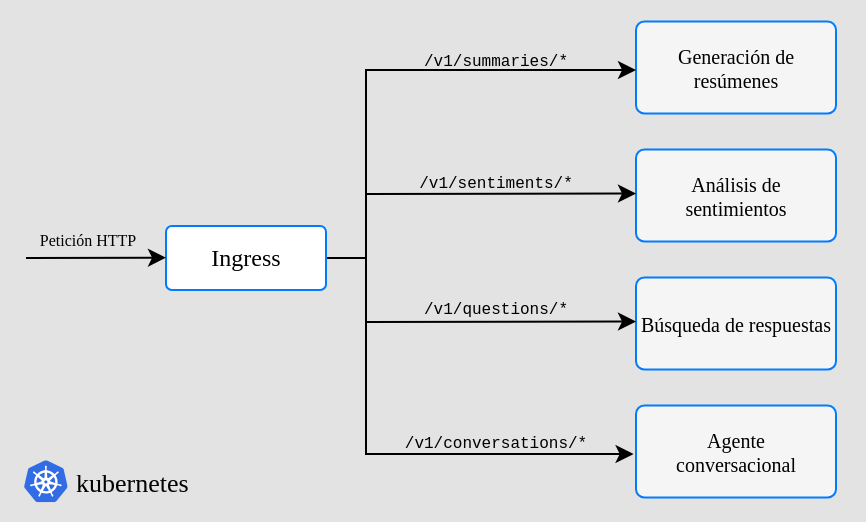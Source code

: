 <mxfile version="14.2.9" type="device"><diagram id="tfgTc-xrnJnLbwczR6jT" name="Page-1"><mxGraphModel dx="721" dy="392" grid="1" gridSize="10" guides="1" tooltips="1" connect="1" arrows="1" fold="1" page="1" pageScale="1" pageWidth="850" pageHeight="1100" math="0" shadow="0"><root><mxCell id="0"/><mxCell id="1" parent="0"/><mxCell id="_wtSXxUtvJk7RUPR72-0-60" value="" style="rounded=0;whiteSpace=wrap;html=1;strokeColor=none;fillColor=#E3E3E3;" vertex="1" parent="1"><mxGeometry x="827" y="99" width="433" height="261" as="geometry"/></mxCell><mxCell id="Oj5XuTbUw9AujD4aOA_R-36" value="&lt;div style=&quot;font-size: 10px;&quot;&gt;&lt;font style=&quot;font-size: 10px;&quot;&gt;Generación de&lt;/font&gt;&lt;/div&gt;&lt;div style=&quot;font-size: 10px;&quot;&gt;&lt;font style=&quot;font-size: 10px;&quot;&gt;resúmenes&lt;br style=&quot;font-size: 10px;&quot;&gt;&lt;/font&gt;&lt;/div&gt;" style="rounded=1;whiteSpace=wrap;html=1;arcSize=9;strokeColor=#007cffff;fontFamily=Ubuntu;fontSource=https%3A%2F%2Ffonts.googleapis.com%2Fcss%3Ffamily%3DUbuntu;fillColor=#F5F5F5;fontSize=10;" parent="1" vertex="1"><mxGeometry x="1145" y="109.75" width="100" height="46" as="geometry"/></mxCell><mxCell id="_wtSXxUtvJk7RUPR72-0-7" value="&lt;div style=&quot;font-size: 10px;&quot;&gt;Análisis de&lt;/div&gt;&lt;div style=&quot;font-size: 10px;&quot;&gt;sentimientos&lt;br style=&quot;font-size: 10px;&quot;&gt;&lt;/div&gt;" style="rounded=1;whiteSpace=wrap;html=1;arcSize=9;strokeColor=#007cffff;fontFamily=Ubuntu;fontSource=https%3A%2F%2Ffonts.googleapis.com%2Fcss%3Ffamily%3DUbuntu;fillColor=#F5F5F5;fontSize=10;" vertex="1" parent="1"><mxGeometry x="1145" y="173.75" width="100" height="46" as="geometry"/></mxCell><mxCell id="_wtSXxUtvJk7RUPR72-0-8" value="&lt;h1 id=&quot;firstHeading&quot; class=&quot;firstHeading&quot; style=&quot;font-size: 10px;&quot; lang=&quot;es&quot;&gt;&lt;span style=&quot;font-weight: normal; font-size: 10px;&quot;&gt;Búsqueda de respuestas&lt;/span&gt;&lt;/h1&gt;" style="rounded=1;whiteSpace=wrap;html=1;arcSize=9;strokeColor=#007cffff;fontFamily=Ubuntu;fontSource=https%3A%2F%2Ffonts.googleapis.com%2Fcss%3Ffamily%3DUbuntu;fillColor=#F5F5F5;fontSize=10;" vertex="1" parent="1"><mxGeometry x="1145" y="237.75" width="100" height="46" as="geometry"/></mxCell><mxCell id="_wtSXxUtvJk7RUPR72-0-9" value="&lt;div style=&quot;font-size: 10px;&quot;&gt;Agente&lt;/div&gt;&lt;div style=&quot;font-size: 10px;&quot;&gt;conversacional&lt;br style=&quot;font-size: 10px;&quot;&gt;&lt;/div&gt;" style="rounded=1;whiteSpace=wrap;html=1;arcSize=9;strokeColor=#007cffff;fontFamily=Ubuntu;fontSource=https%3A%2F%2Ffonts.googleapis.com%2Fcss%3Ffamily%3DUbuntu;fillColor=#F5F5F5;fontSize=10;" vertex="1" parent="1"><mxGeometry x="1145" y="301.75" width="100" height="46" as="geometry"/></mxCell><mxCell id="_wtSXxUtvJk7RUPR72-0-35" style="edgeStyle=orthogonalEdgeStyle;rounded=0;orthogonalLoop=1;jettySize=auto;html=1;entryX=0;entryY=0.5;entryDx=0;entryDy=0;fontFamily=Ubuntu;fontSource=https%3A%2F%2Ffonts.googleapis.com%2Fcss%3Ffamily%3DUbuntu;fontSize=7;" edge="1" parent="1"><mxGeometry relative="1" as="geometry"><mxPoint x="1010" y="228" as="sourcePoint"/><mxPoint x="1145" y="134.25" as="targetPoint"/><Array as="points"><mxPoint x="1010" y="134"/><mxPoint x="1145" y="134"/></Array></mxGeometry></mxCell><mxCell id="_wtSXxUtvJk7RUPR72-0-38" style="edgeStyle=orthogonalEdgeStyle;rounded=0;orthogonalLoop=1;jettySize=auto;html=1;entryX=-0.013;entryY=0.641;entryDx=0;entryDy=0;fontFamily=Ubuntu;fontSource=https%3A%2F%2Ffonts.googleapis.com%2Fcss%3Ffamily%3DUbuntu;fontSize=7;entryPerimeter=0;" edge="1" parent="1" source="_wtSXxUtvJk7RUPR72-0-31"><mxGeometry relative="1" as="geometry"><mxPoint x="1143.766" y="325.724" as="targetPoint"/><Array as="points"><mxPoint x="1010" y="228"/><mxPoint x="1010" y="326"/><mxPoint x="1144" y="326"/></Array></mxGeometry></mxCell><mxCell id="_wtSXxUtvJk7RUPR72-0-31" value="Ingress" style="rounded=1;whiteSpace=wrap;html=1;arcSize=9;strokeColor=#007cffff;fillColor=#FFFFFF;fontFamily=Ubuntu;fontSource=https%3A%2F%2Ffonts.googleapis.com%2Fcss%3Ffamily%3DUbuntu;" vertex="1" parent="1"><mxGeometry x="910" y="212" width="80" height="32" as="geometry"/></mxCell><mxCell id="_wtSXxUtvJk7RUPR72-0-40" value="" style="endArrow=classic;html=1;fontFamily=Ubuntu;fontSource=https%3A%2F%2Ffonts.googleapis.com%2Fcss%3Ffamily%3DUbuntu;fontSize=7;entryX=0;entryY=0.5;entryDx=0;entryDy=0;" edge="1" parent="1"><mxGeometry width="50" height="50" relative="1" as="geometry"><mxPoint x="1010" y="196" as="sourcePoint"/><mxPoint x="1145" y="195.75" as="targetPoint"/></mxGeometry></mxCell><mxCell id="_wtSXxUtvJk7RUPR72-0-41" value="" style="endArrow=classic;html=1;fontFamily=Ubuntu;fontSource=https%3A%2F%2Ffonts.googleapis.com%2Fcss%3Ffamily%3DUbuntu;fontSize=7;entryX=0;entryY=0.5;entryDx=0;entryDy=0;" edge="1" parent="1"><mxGeometry width="50" height="50" relative="1" as="geometry"><mxPoint x="1010" y="260" as="sourcePoint"/><mxPoint x="1145" y="259.75" as="targetPoint"/></mxGeometry></mxCell><mxCell id="_wtSXxUtvJk7RUPR72-0-43" value="" style="endArrow=classic;html=1;fontFamily=Ubuntu;fontSource=https%3A%2F%2Ffonts.googleapis.com%2Fcss%3Ffamily%3DUbuntu;fontSize=7;" edge="1" parent="1"><mxGeometry width="50" height="50" relative="1" as="geometry"><mxPoint x="840" y="228" as="sourcePoint"/><mxPoint x="910" y="227.83" as="targetPoint"/></mxGeometry></mxCell><mxCell id="_wtSXxUtvJk7RUPR72-0-62" value="" style="group" vertex="1" connectable="0" parent="1"><mxGeometry x="839" y="327.995" width="98.663" height="23.189" as="geometry"/></mxCell><mxCell id="_wtSXxUtvJk7RUPR72-0-63" value="kubernetes" style="text;html=1;strokeColor=none;fillColor=none;align=left;verticalAlign=middle;whiteSpace=wrap;rounded=0;fontFamily=Ubuntu;fontSource=https%3A%2F%2Ffonts.googleapis.com%2Fcss%3Ffamily%3DUbuntu;fontSize=13;" vertex="1" parent="_wtSXxUtvJk7RUPR72-0-62"><mxGeometry x="23.997" width="74.667" height="23.189" as="geometry"/></mxCell><mxCell id="_wtSXxUtvJk7RUPR72-0-64" value="" style="aspect=fixed;html=1;points=[];align=center;image;fontSize=12;image=img/lib/mscae/Kubernetes.svg;shadow=0;strokeColor=#CCDDFF;fillColor=#ffffff;" vertex="1" parent="_wtSXxUtvJk7RUPR72-0-62"><mxGeometry y="1.095" width="21.88" height="21" as="geometry"/></mxCell><mxCell id="_wtSXxUtvJk7RUPR72-0-89" value="Petición HTTP" style="text;html=1;strokeColor=none;fillColor=none;align=center;verticalAlign=middle;whiteSpace=wrap;rounded=0;fontFamily=Ubuntu;fontSource=https%3A%2F%2Ffonts.googleapis.com%2Fcss%3Ffamily%3DUbuntu;fontSize=8;" vertex="1" parent="1"><mxGeometry x="841" y="209" width="60" height="20" as="geometry"/></mxCell><mxCell id="_wtSXxUtvJk7RUPR72-0-90" value="/v1/summaries/*" style="text;html=1;strokeColor=none;fillColor=none;align=center;verticalAlign=middle;whiteSpace=wrap;rounded=0;fontFamily=Courier New;fontSize=8;" vertex="1" parent="1"><mxGeometry x="1015" y="119" width="120" height="20" as="geometry"/></mxCell><mxCell id="_wtSXxUtvJk7RUPR72-0-91" value="/v1/sentiments/*" style="text;html=1;strokeColor=none;fillColor=none;align=center;verticalAlign=middle;whiteSpace=wrap;rounded=0;fontFamily=Courier New;fontSize=8;" vertex="1" parent="1"><mxGeometry x="1015" y="179.75" width="120" height="20" as="geometry"/></mxCell><mxCell id="_wtSXxUtvJk7RUPR72-0-92" value="/v1/questions/*" style="text;html=1;strokeColor=none;fillColor=none;align=center;verticalAlign=middle;whiteSpace=wrap;rounded=0;fontFamily=Courier New;fontSize=8;" vertex="1" parent="1"><mxGeometry x="1015" y="243" width="120" height="20" as="geometry"/></mxCell><mxCell id="_wtSXxUtvJk7RUPR72-0-95" value="/v1/conversations/*" style="text;html=1;strokeColor=none;fillColor=none;align=center;verticalAlign=middle;whiteSpace=wrap;rounded=0;fontFamily=Courier New;fontSize=8;" vertex="1" parent="1"><mxGeometry x="1015" y="310" width="120" height="20" as="geometry"/></mxCell></root></mxGraphModel></diagram></mxfile>